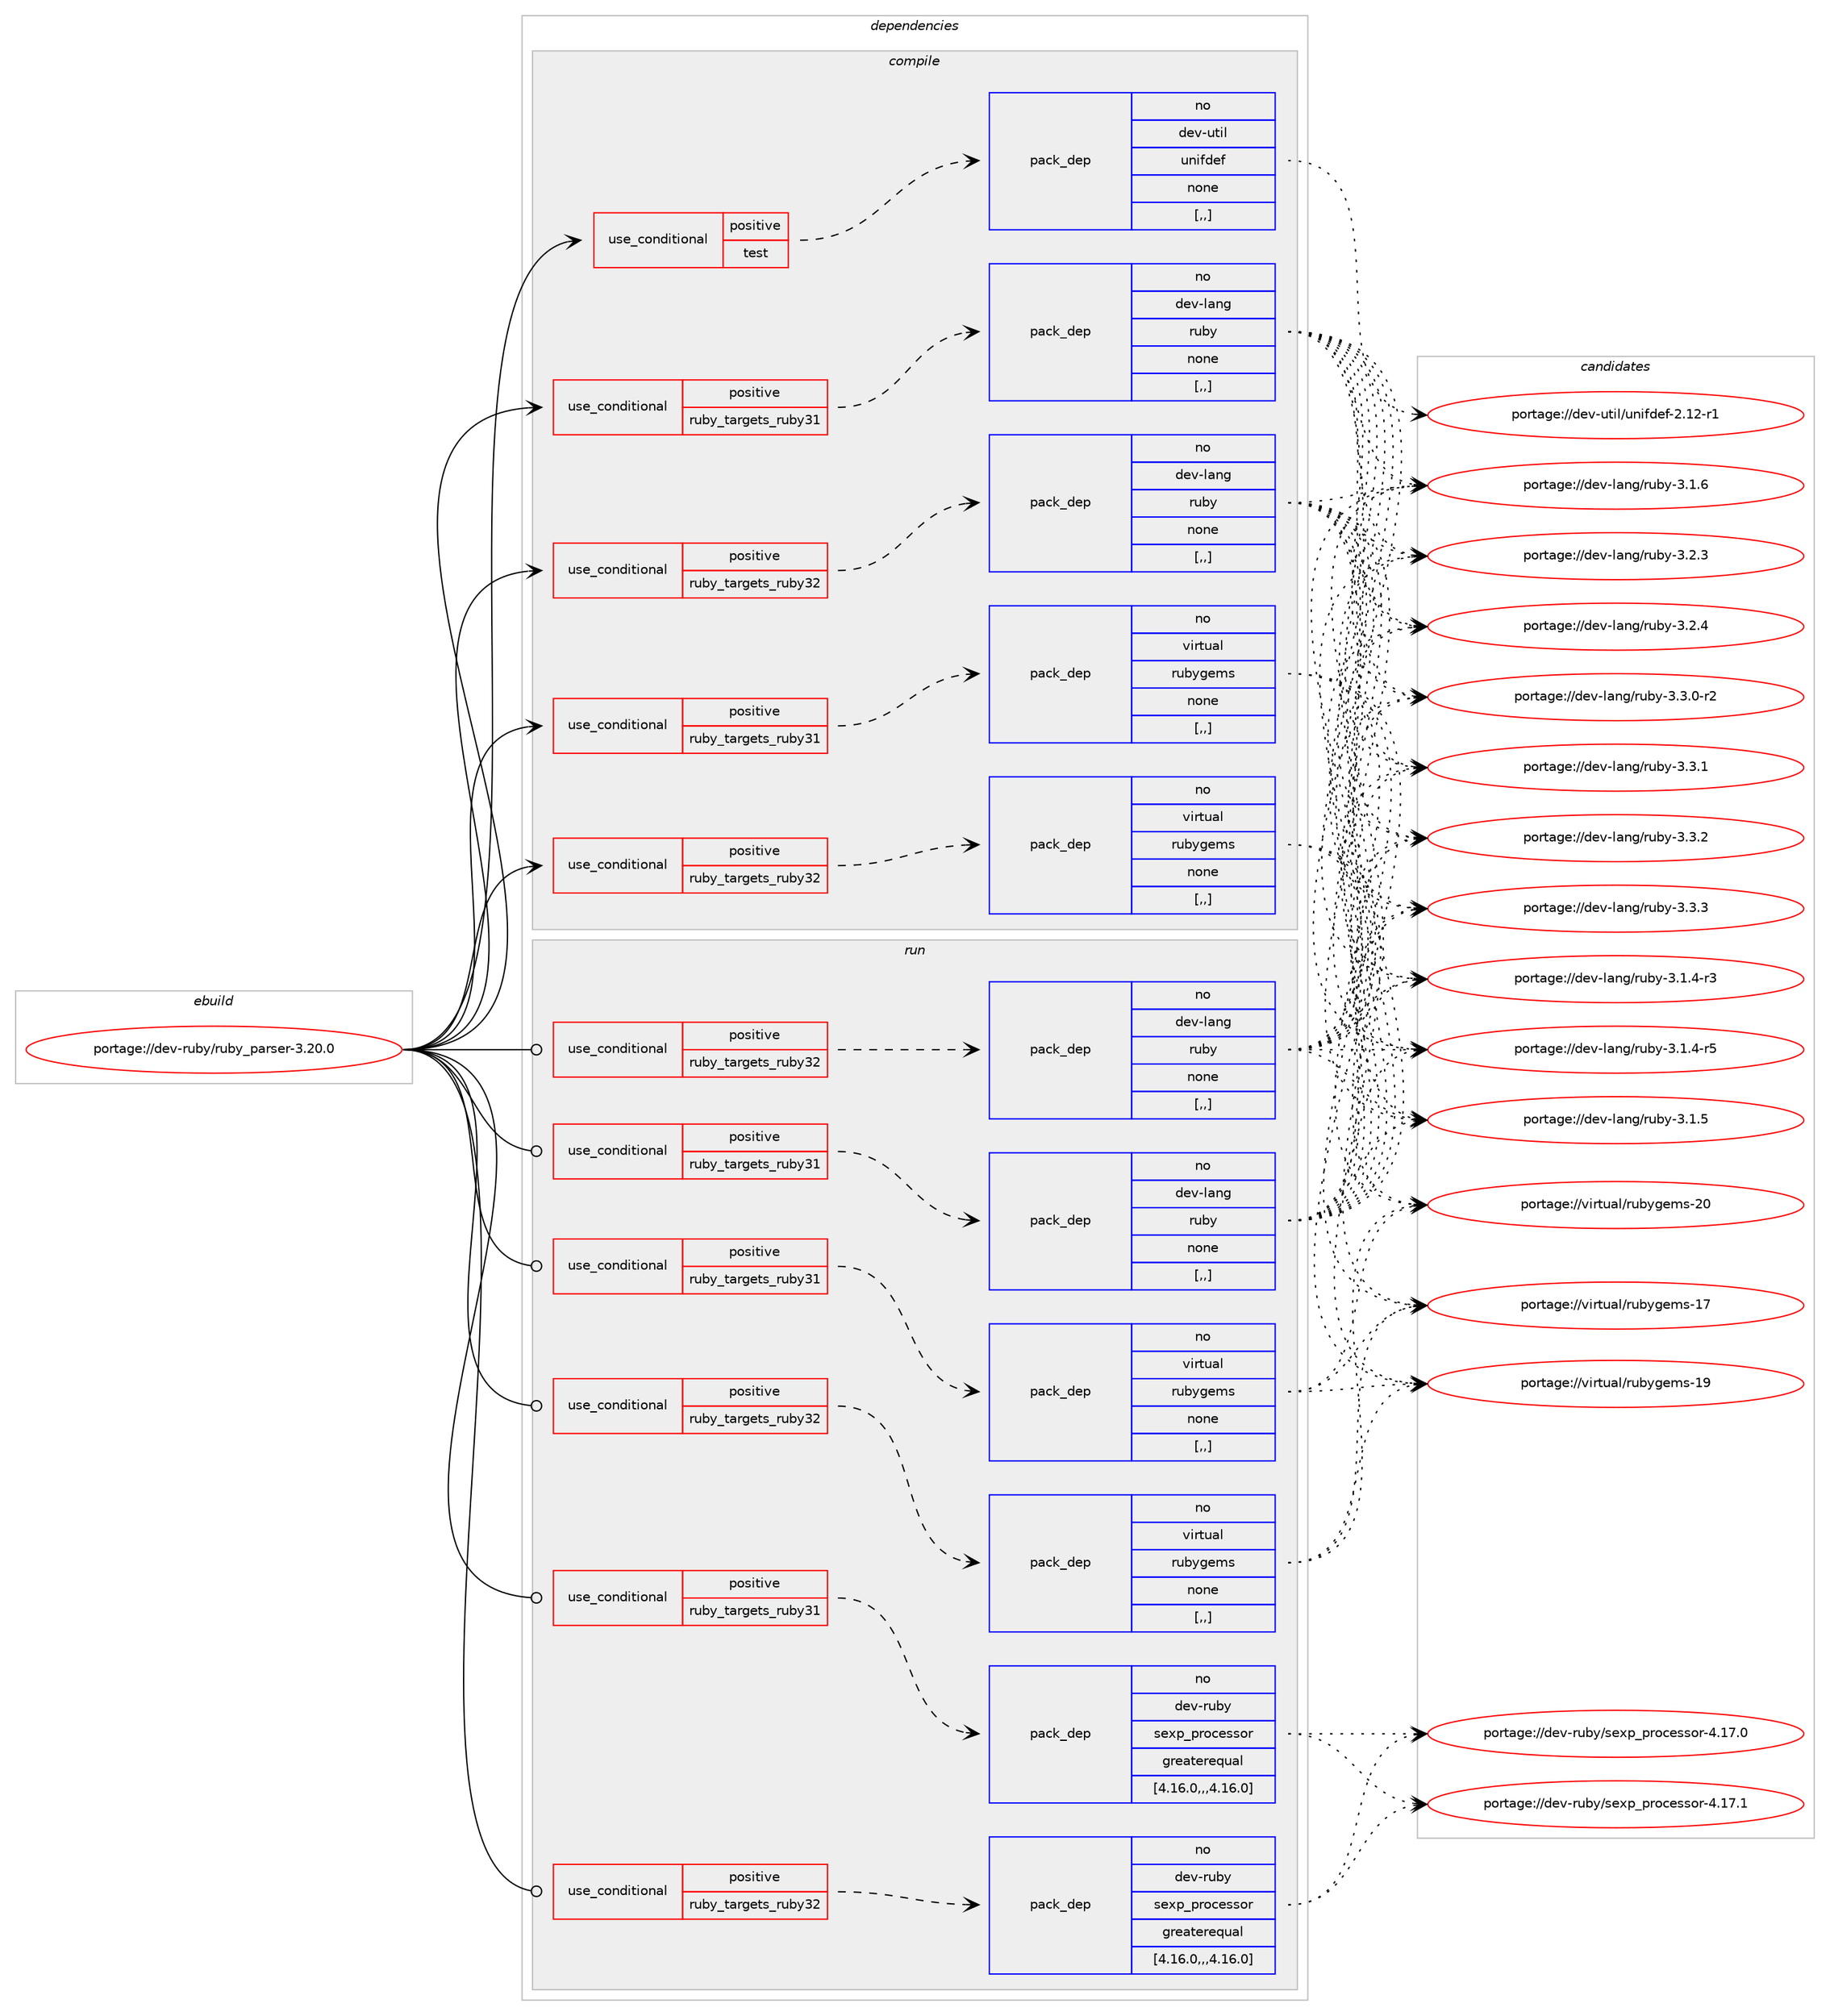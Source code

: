 digraph prolog {

# *************
# Graph options
# *************

newrank=true;
concentrate=true;
compound=true;
graph [rankdir=LR,fontname=Helvetica,fontsize=10,ranksep=1.5];#, ranksep=2.5, nodesep=0.2];
edge  [arrowhead=vee];
node  [fontname=Helvetica,fontsize=10];

# **********
# The ebuild
# **********

subgraph cluster_leftcol {
color=gray;
rank=same;
label=<<i>ebuild</i>>;
id [label="portage://dev-ruby/ruby_parser-3.20.0", color=red, width=4, href="../dev-ruby/ruby_parser-3.20.0.svg"];
}

# ****************
# The dependencies
# ****************

subgraph cluster_midcol {
color=gray;
label=<<i>dependencies</i>>;
subgraph cluster_compile {
fillcolor="#eeeeee";
style=filled;
label=<<i>compile</i>>;
subgraph cond54500 {
dependency197560 [label=<<TABLE BORDER="0" CELLBORDER="1" CELLSPACING="0" CELLPADDING="4"><TR><TD ROWSPAN="3" CELLPADDING="10">use_conditional</TD></TR><TR><TD>positive</TD></TR><TR><TD>ruby_targets_ruby31</TD></TR></TABLE>>, shape=none, color=red];
subgraph pack141693 {
dependency197561 [label=<<TABLE BORDER="0" CELLBORDER="1" CELLSPACING="0" CELLPADDING="4" WIDTH="220"><TR><TD ROWSPAN="6" CELLPADDING="30">pack_dep</TD></TR><TR><TD WIDTH="110">no</TD></TR><TR><TD>dev-lang</TD></TR><TR><TD>ruby</TD></TR><TR><TD>none</TD></TR><TR><TD>[,,]</TD></TR></TABLE>>, shape=none, color=blue];
}
dependency197560:e -> dependency197561:w [weight=20,style="dashed",arrowhead="vee"];
}
id:e -> dependency197560:w [weight=20,style="solid",arrowhead="vee"];
subgraph cond54501 {
dependency197562 [label=<<TABLE BORDER="0" CELLBORDER="1" CELLSPACING="0" CELLPADDING="4"><TR><TD ROWSPAN="3" CELLPADDING="10">use_conditional</TD></TR><TR><TD>positive</TD></TR><TR><TD>ruby_targets_ruby31</TD></TR></TABLE>>, shape=none, color=red];
subgraph pack141694 {
dependency197563 [label=<<TABLE BORDER="0" CELLBORDER="1" CELLSPACING="0" CELLPADDING="4" WIDTH="220"><TR><TD ROWSPAN="6" CELLPADDING="30">pack_dep</TD></TR><TR><TD WIDTH="110">no</TD></TR><TR><TD>virtual</TD></TR><TR><TD>rubygems</TD></TR><TR><TD>none</TD></TR><TR><TD>[,,]</TD></TR></TABLE>>, shape=none, color=blue];
}
dependency197562:e -> dependency197563:w [weight=20,style="dashed",arrowhead="vee"];
}
id:e -> dependency197562:w [weight=20,style="solid",arrowhead="vee"];
subgraph cond54502 {
dependency197564 [label=<<TABLE BORDER="0" CELLBORDER="1" CELLSPACING="0" CELLPADDING="4"><TR><TD ROWSPAN="3" CELLPADDING="10">use_conditional</TD></TR><TR><TD>positive</TD></TR><TR><TD>ruby_targets_ruby32</TD></TR></TABLE>>, shape=none, color=red];
subgraph pack141695 {
dependency197565 [label=<<TABLE BORDER="0" CELLBORDER="1" CELLSPACING="0" CELLPADDING="4" WIDTH="220"><TR><TD ROWSPAN="6" CELLPADDING="30">pack_dep</TD></TR><TR><TD WIDTH="110">no</TD></TR><TR><TD>dev-lang</TD></TR><TR><TD>ruby</TD></TR><TR><TD>none</TD></TR><TR><TD>[,,]</TD></TR></TABLE>>, shape=none, color=blue];
}
dependency197564:e -> dependency197565:w [weight=20,style="dashed",arrowhead="vee"];
}
id:e -> dependency197564:w [weight=20,style="solid",arrowhead="vee"];
subgraph cond54503 {
dependency197566 [label=<<TABLE BORDER="0" CELLBORDER="1" CELLSPACING="0" CELLPADDING="4"><TR><TD ROWSPAN="3" CELLPADDING="10">use_conditional</TD></TR><TR><TD>positive</TD></TR><TR><TD>ruby_targets_ruby32</TD></TR></TABLE>>, shape=none, color=red];
subgraph pack141696 {
dependency197567 [label=<<TABLE BORDER="0" CELLBORDER="1" CELLSPACING="0" CELLPADDING="4" WIDTH="220"><TR><TD ROWSPAN="6" CELLPADDING="30">pack_dep</TD></TR><TR><TD WIDTH="110">no</TD></TR><TR><TD>virtual</TD></TR><TR><TD>rubygems</TD></TR><TR><TD>none</TD></TR><TR><TD>[,,]</TD></TR></TABLE>>, shape=none, color=blue];
}
dependency197566:e -> dependency197567:w [weight=20,style="dashed",arrowhead="vee"];
}
id:e -> dependency197566:w [weight=20,style="solid",arrowhead="vee"];
subgraph cond54504 {
dependency197568 [label=<<TABLE BORDER="0" CELLBORDER="1" CELLSPACING="0" CELLPADDING="4"><TR><TD ROWSPAN="3" CELLPADDING="10">use_conditional</TD></TR><TR><TD>positive</TD></TR><TR><TD>test</TD></TR></TABLE>>, shape=none, color=red];
subgraph pack141697 {
dependency197569 [label=<<TABLE BORDER="0" CELLBORDER="1" CELLSPACING="0" CELLPADDING="4" WIDTH="220"><TR><TD ROWSPAN="6" CELLPADDING="30">pack_dep</TD></TR><TR><TD WIDTH="110">no</TD></TR><TR><TD>dev-util</TD></TR><TR><TD>unifdef</TD></TR><TR><TD>none</TD></TR><TR><TD>[,,]</TD></TR></TABLE>>, shape=none, color=blue];
}
dependency197568:e -> dependency197569:w [weight=20,style="dashed",arrowhead="vee"];
}
id:e -> dependency197568:w [weight=20,style="solid",arrowhead="vee"];
}
subgraph cluster_compileandrun {
fillcolor="#eeeeee";
style=filled;
label=<<i>compile and run</i>>;
}
subgraph cluster_run {
fillcolor="#eeeeee";
style=filled;
label=<<i>run</i>>;
subgraph cond54505 {
dependency197570 [label=<<TABLE BORDER="0" CELLBORDER="1" CELLSPACING="0" CELLPADDING="4"><TR><TD ROWSPAN="3" CELLPADDING="10">use_conditional</TD></TR><TR><TD>positive</TD></TR><TR><TD>ruby_targets_ruby31</TD></TR></TABLE>>, shape=none, color=red];
subgraph pack141698 {
dependency197571 [label=<<TABLE BORDER="0" CELLBORDER="1" CELLSPACING="0" CELLPADDING="4" WIDTH="220"><TR><TD ROWSPAN="6" CELLPADDING="30">pack_dep</TD></TR><TR><TD WIDTH="110">no</TD></TR><TR><TD>dev-lang</TD></TR><TR><TD>ruby</TD></TR><TR><TD>none</TD></TR><TR><TD>[,,]</TD></TR></TABLE>>, shape=none, color=blue];
}
dependency197570:e -> dependency197571:w [weight=20,style="dashed",arrowhead="vee"];
}
id:e -> dependency197570:w [weight=20,style="solid",arrowhead="odot"];
subgraph cond54506 {
dependency197572 [label=<<TABLE BORDER="0" CELLBORDER="1" CELLSPACING="0" CELLPADDING="4"><TR><TD ROWSPAN="3" CELLPADDING="10">use_conditional</TD></TR><TR><TD>positive</TD></TR><TR><TD>ruby_targets_ruby31</TD></TR></TABLE>>, shape=none, color=red];
subgraph pack141699 {
dependency197573 [label=<<TABLE BORDER="0" CELLBORDER="1" CELLSPACING="0" CELLPADDING="4" WIDTH="220"><TR><TD ROWSPAN="6" CELLPADDING="30">pack_dep</TD></TR><TR><TD WIDTH="110">no</TD></TR><TR><TD>dev-ruby</TD></TR><TR><TD>sexp_processor</TD></TR><TR><TD>greaterequal</TD></TR><TR><TD>[4.16.0,,,4.16.0]</TD></TR></TABLE>>, shape=none, color=blue];
}
dependency197572:e -> dependency197573:w [weight=20,style="dashed",arrowhead="vee"];
}
id:e -> dependency197572:w [weight=20,style="solid",arrowhead="odot"];
subgraph cond54507 {
dependency197574 [label=<<TABLE BORDER="0" CELLBORDER="1" CELLSPACING="0" CELLPADDING="4"><TR><TD ROWSPAN="3" CELLPADDING="10">use_conditional</TD></TR><TR><TD>positive</TD></TR><TR><TD>ruby_targets_ruby31</TD></TR></TABLE>>, shape=none, color=red];
subgraph pack141700 {
dependency197575 [label=<<TABLE BORDER="0" CELLBORDER="1" CELLSPACING="0" CELLPADDING="4" WIDTH="220"><TR><TD ROWSPAN="6" CELLPADDING="30">pack_dep</TD></TR><TR><TD WIDTH="110">no</TD></TR><TR><TD>virtual</TD></TR><TR><TD>rubygems</TD></TR><TR><TD>none</TD></TR><TR><TD>[,,]</TD></TR></TABLE>>, shape=none, color=blue];
}
dependency197574:e -> dependency197575:w [weight=20,style="dashed",arrowhead="vee"];
}
id:e -> dependency197574:w [weight=20,style="solid",arrowhead="odot"];
subgraph cond54508 {
dependency197576 [label=<<TABLE BORDER="0" CELLBORDER="1" CELLSPACING="0" CELLPADDING="4"><TR><TD ROWSPAN="3" CELLPADDING="10">use_conditional</TD></TR><TR><TD>positive</TD></TR><TR><TD>ruby_targets_ruby32</TD></TR></TABLE>>, shape=none, color=red];
subgraph pack141701 {
dependency197577 [label=<<TABLE BORDER="0" CELLBORDER="1" CELLSPACING="0" CELLPADDING="4" WIDTH="220"><TR><TD ROWSPAN="6" CELLPADDING="30">pack_dep</TD></TR><TR><TD WIDTH="110">no</TD></TR><TR><TD>dev-lang</TD></TR><TR><TD>ruby</TD></TR><TR><TD>none</TD></TR><TR><TD>[,,]</TD></TR></TABLE>>, shape=none, color=blue];
}
dependency197576:e -> dependency197577:w [weight=20,style="dashed",arrowhead="vee"];
}
id:e -> dependency197576:w [weight=20,style="solid",arrowhead="odot"];
subgraph cond54509 {
dependency197578 [label=<<TABLE BORDER="0" CELLBORDER="1" CELLSPACING="0" CELLPADDING="4"><TR><TD ROWSPAN="3" CELLPADDING="10">use_conditional</TD></TR><TR><TD>positive</TD></TR><TR><TD>ruby_targets_ruby32</TD></TR></TABLE>>, shape=none, color=red];
subgraph pack141702 {
dependency197579 [label=<<TABLE BORDER="0" CELLBORDER="1" CELLSPACING="0" CELLPADDING="4" WIDTH="220"><TR><TD ROWSPAN="6" CELLPADDING="30">pack_dep</TD></TR><TR><TD WIDTH="110">no</TD></TR><TR><TD>dev-ruby</TD></TR><TR><TD>sexp_processor</TD></TR><TR><TD>greaterequal</TD></TR><TR><TD>[4.16.0,,,4.16.0]</TD></TR></TABLE>>, shape=none, color=blue];
}
dependency197578:e -> dependency197579:w [weight=20,style="dashed",arrowhead="vee"];
}
id:e -> dependency197578:w [weight=20,style="solid",arrowhead="odot"];
subgraph cond54510 {
dependency197580 [label=<<TABLE BORDER="0" CELLBORDER="1" CELLSPACING="0" CELLPADDING="4"><TR><TD ROWSPAN="3" CELLPADDING="10">use_conditional</TD></TR><TR><TD>positive</TD></TR><TR><TD>ruby_targets_ruby32</TD></TR></TABLE>>, shape=none, color=red];
subgraph pack141703 {
dependency197581 [label=<<TABLE BORDER="0" CELLBORDER="1" CELLSPACING="0" CELLPADDING="4" WIDTH="220"><TR><TD ROWSPAN="6" CELLPADDING="30">pack_dep</TD></TR><TR><TD WIDTH="110">no</TD></TR><TR><TD>virtual</TD></TR><TR><TD>rubygems</TD></TR><TR><TD>none</TD></TR><TR><TD>[,,]</TD></TR></TABLE>>, shape=none, color=blue];
}
dependency197580:e -> dependency197581:w [weight=20,style="dashed",arrowhead="vee"];
}
id:e -> dependency197580:w [weight=20,style="solid",arrowhead="odot"];
}
}

# **************
# The candidates
# **************

subgraph cluster_choices {
rank=same;
color=gray;
label=<<i>candidates</i>>;

subgraph choice141693 {
color=black;
nodesep=1;
choice100101118451089711010347114117981214551464946524511451 [label="portage://dev-lang/ruby-3.1.4-r3", color=red, width=4,href="../dev-lang/ruby-3.1.4-r3.svg"];
choice100101118451089711010347114117981214551464946524511453 [label="portage://dev-lang/ruby-3.1.4-r5", color=red, width=4,href="../dev-lang/ruby-3.1.4-r5.svg"];
choice10010111845108971101034711411798121455146494653 [label="portage://dev-lang/ruby-3.1.5", color=red, width=4,href="../dev-lang/ruby-3.1.5.svg"];
choice10010111845108971101034711411798121455146494654 [label="portage://dev-lang/ruby-3.1.6", color=red, width=4,href="../dev-lang/ruby-3.1.6.svg"];
choice10010111845108971101034711411798121455146504651 [label="portage://dev-lang/ruby-3.2.3", color=red, width=4,href="../dev-lang/ruby-3.2.3.svg"];
choice10010111845108971101034711411798121455146504652 [label="portage://dev-lang/ruby-3.2.4", color=red, width=4,href="../dev-lang/ruby-3.2.4.svg"];
choice100101118451089711010347114117981214551465146484511450 [label="portage://dev-lang/ruby-3.3.0-r2", color=red, width=4,href="../dev-lang/ruby-3.3.0-r2.svg"];
choice10010111845108971101034711411798121455146514649 [label="portage://dev-lang/ruby-3.3.1", color=red, width=4,href="../dev-lang/ruby-3.3.1.svg"];
choice10010111845108971101034711411798121455146514650 [label="portage://dev-lang/ruby-3.3.2", color=red, width=4,href="../dev-lang/ruby-3.3.2.svg"];
choice10010111845108971101034711411798121455146514651 [label="portage://dev-lang/ruby-3.3.3", color=red, width=4,href="../dev-lang/ruby-3.3.3.svg"];
dependency197561:e -> choice100101118451089711010347114117981214551464946524511451:w [style=dotted,weight="100"];
dependency197561:e -> choice100101118451089711010347114117981214551464946524511453:w [style=dotted,weight="100"];
dependency197561:e -> choice10010111845108971101034711411798121455146494653:w [style=dotted,weight="100"];
dependency197561:e -> choice10010111845108971101034711411798121455146494654:w [style=dotted,weight="100"];
dependency197561:e -> choice10010111845108971101034711411798121455146504651:w [style=dotted,weight="100"];
dependency197561:e -> choice10010111845108971101034711411798121455146504652:w [style=dotted,weight="100"];
dependency197561:e -> choice100101118451089711010347114117981214551465146484511450:w [style=dotted,weight="100"];
dependency197561:e -> choice10010111845108971101034711411798121455146514649:w [style=dotted,weight="100"];
dependency197561:e -> choice10010111845108971101034711411798121455146514650:w [style=dotted,weight="100"];
dependency197561:e -> choice10010111845108971101034711411798121455146514651:w [style=dotted,weight="100"];
}
subgraph choice141694 {
color=black;
nodesep=1;
choice118105114116117971084711411798121103101109115454955 [label="portage://virtual/rubygems-17", color=red, width=4,href="../virtual/rubygems-17.svg"];
choice118105114116117971084711411798121103101109115454957 [label="portage://virtual/rubygems-19", color=red, width=4,href="../virtual/rubygems-19.svg"];
choice118105114116117971084711411798121103101109115455048 [label="portage://virtual/rubygems-20", color=red, width=4,href="../virtual/rubygems-20.svg"];
dependency197563:e -> choice118105114116117971084711411798121103101109115454955:w [style=dotted,weight="100"];
dependency197563:e -> choice118105114116117971084711411798121103101109115454957:w [style=dotted,weight="100"];
dependency197563:e -> choice118105114116117971084711411798121103101109115455048:w [style=dotted,weight="100"];
}
subgraph choice141695 {
color=black;
nodesep=1;
choice100101118451089711010347114117981214551464946524511451 [label="portage://dev-lang/ruby-3.1.4-r3", color=red, width=4,href="../dev-lang/ruby-3.1.4-r3.svg"];
choice100101118451089711010347114117981214551464946524511453 [label="portage://dev-lang/ruby-3.1.4-r5", color=red, width=4,href="../dev-lang/ruby-3.1.4-r5.svg"];
choice10010111845108971101034711411798121455146494653 [label="portage://dev-lang/ruby-3.1.5", color=red, width=4,href="../dev-lang/ruby-3.1.5.svg"];
choice10010111845108971101034711411798121455146494654 [label="portage://dev-lang/ruby-3.1.6", color=red, width=4,href="../dev-lang/ruby-3.1.6.svg"];
choice10010111845108971101034711411798121455146504651 [label="portage://dev-lang/ruby-3.2.3", color=red, width=4,href="../dev-lang/ruby-3.2.3.svg"];
choice10010111845108971101034711411798121455146504652 [label="portage://dev-lang/ruby-3.2.4", color=red, width=4,href="../dev-lang/ruby-3.2.4.svg"];
choice100101118451089711010347114117981214551465146484511450 [label="portage://dev-lang/ruby-3.3.0-r2", color=red, width=4,href="../dev-lang/ruby-3.3.0-r2.svg"];
choice10010111845108971101034711411798121455146514649 [label="portage://dev-lang/ruby-3.3.1", color=red, width=4,href="../dev-lang/ruby-3.3.1.svg"];
choice10010111845108971101034711411798121455146514650 [label="portage://dev-lang/ruby-3.3.2", color=red, width=4,href="../dev-lang/ruby-3.3.2.svg"];
choice10010111845108971101034711411798121455146514651 [label="portage://dev-lang/ruby-3.3.3", color=red, width=4,href="../dev-lang/ruby-3.3.3.svg"];
dependency197565:e -> choice100101118451089711010347114117981214551464946524511451:w [style=dotted,weight="100"];
dependency197565:e -> choice100101118451089711010347114117981214551464946524511453:w [style=dotted,weight="100"];
dependency197565:e -> choice10010111845108971101034711411798121455146494653:w [style=dotted,weight="100"];
dependency197565:e -> choice10010111845108971101034711411798121455146494654:w [style=dotted,weight="100"];
dependency197565:e -> choice10010111845108971101034711411798121455146504651:w [style=dotted,weight="100"];
dependency197565:e -> choice10010111845108971101034711411798121455146504652:w [style=dotted,weight="100"];
dependency197565:e -> choice100101118451089711010347114117981214551465146484511450:w [style=dotted,weight="100"];
dependency197565:e -> choice10010111845108971101034711411798121455146514649:w [style=dotted,weight="100"];
dependency197565:e -> choice10010111845108971101034711411798121455146514650:w [style=dotted,weight="100"];
dependency197565:e -> choice10010111845108971101034711411798121455146514651:w [style=dotted,weight="100"];
}
subgraph choice141696 {
color=black;
nodesep=1;
choice118105114116117971084711411798121103101109115454955 [label="portage://virtual/rubygems-17", color=red, width=4,href="../virtual/rubygems-17.svg"];
choice118105114116117971084711411798121103101109115454957 [label="portage://virtual/rubygems-19", color=red, width=4,href="../virtual/rubygems-19.svg"];
choice118105114116117971084711411798121103101109115455048 [label="portage://virtual/rubygems-20", color=red, width=4,href="../virtual/rubygems-20.svg"];
dependency197567:e -> choice118105114116117971084711411798121103101109115454955:w [style=dotted,weight="100"];
dependency197567:e -> choice118105114116117971084711411798121103101109115454957:w [style=dotted,weight="100"];
dependency197567:e -> choice118105114116117971084711411798121103101109115455048:w [style=dotted,weight="100"];
}
subgraph choice141697 {
color=black;
nodesep=1;
choice100101118451171161051084711711010510210010110245504649504511449 [label="portage://dev-util/unifdef-2.12-r1", color=red, width=4,href="../dev-util/unifdef-2.12-r1.svg"];
dependency197569:e -> choice100101118451171161051084711711010510210010110245504649504511449:w [style=dotted,weight="100"];
}
subgraph choice141698 {
color=black;
nodesep=1;
choice100101118451089711010347114117981214551464946524511451 [label="portage://dev-lang/ruby-3.1.4-r3", color=red, width=4,href="../dev-lang/ruby-3.1.4-r3.svg"];
choice100101118451089711010347114117981214551464946524511453 [label="portage://dev-lang/ruby-3.1.4-r5", color=red, width=4,href="../dev-lang/ruby-3.1.4-r5.svg"];
choice10010111845108971101034711411798121455146494653 [label="portage://dev-lang/ruby-3.1.5", color=red, width=4,href="../dev-lang/ruby-3.1.5.svg"];
choice10010111845108971101034711411798121455146494654 [label="portage://dev-lang/ruby-3.1.6", color=red, width=4,href="../dev-lang/ruby-3.1.6.svg"];
choice10010111845108971101034711411798121455146504651 [label="portage://dev-lang/ruby-3.2.3", color=red, width=4,href="../dev-lang/ruby-3.2.3.svg"];
choice10010111845108971101034711411798121455146504652 [label="portage://dev-lang/ruby-3.2.4", color=red, width=4,href="../dev-lang/ruby-3.2.4.svg"];
choice100101118451089711010347114117981214551465146484511450 [label="portage://dev-lang/ruby-3.3.0-r2", color=red, width=4,href="../dev-lang/ruby-3.3.0-r2.svg"];
choice10010111845108971101034711411798121455146514649 [label="portage://dev-lang/ruby-3.3.1", color=red, width=4,href="../dev-lang/ruby-3.3.1.svg"];
choice10010111845108971101034711411798121455146514650 [label="portage://dev-lang/ruby-3.3.2", color=red, width=4,href="../dev-lang/ruby-3.3.2.svg"];
choice10010111845108971101034711411798121455146514651 [label="portage://dev-lang/ruby-3.3.3", color=red, width=4,href="../dev-lang/ruby-3.3.3.svg"];
dependency197571:e -> choice100101118451089711010347114117981214551464946524511451:w [style=dotted,weight="100"];
dependency197571:e -> choice100101118451089711010347114117981214551464946524511453:w [style=dotted,weight="100"];
dependency197571:e -> choice10010111845108971101034711411798121455146494653:w [style=dotted,weight="100"];
dependency197571:e -> choice10010111845108971101034711411798121455146494654:w [style=dotted,weight="100"];
dependency197571:e -> choice10010111845108971101034711411798121455146504651:w [style=dotted,weight="100"];
dependency197571:e -> choice10010111845108971101034711411798121455146504652:w [style=dotted,weight="100"];
dependency197571:e -> choice100101118451089711010347114117981214551465146484511450:w [style=dotted,weight="100"];
dependency197571:e -> choice10010111845108971101034711411798121455146514649:w [style=dotted,weight="100"];
dependency197571:e -> choice10010111845108971101034711411798121455146514650:w [style=dotted,weight="100"];
dependency197571:e -> choice10010111845108971101034711411798121455146514651:w [style=dotted,weight="100"];
}
subgraph choice141699 {
color=black;
nodesep=1;
choice100101118451141179812147115101120112951121141119910111511511111445524649554648 [label="portage://dev-ruby/sexp_processor-4.17.0", color=red, width=4,href="../dev-ruby/sexp_processor-4.17.0.svg"];
choice100101118451141179812147115101120112951121141119910111511511111445524649554649 [label="portage://dev-ruby/sexp_processor-4.17.1", color=red, width=4,href="../dev-ruby/sexp_processor-4.17.1.svg"];
dependency197573:e -> choice100101118451141179812147115101120112951121141119910111511511111445524649554648:w [style=dotted,weight="100"];
dependency197573:e -> choice100101118451141179812147115101120112951121141119910111511511111445524649554649:w [style=dotted,weight="100"];
}
subgraph choice141700 {
color=black;
nodesep=1;
choice118105114116117971084711411798121103101109115454955 [label="portage://virtual/rubygems-17", color=red, width=4,href="../virtual/rubygems-17.svg"];
choice118105114116117971084711411798121103101109115454957 [label="portage://virtual/rubygems-19", color=red, width=4,href="../virtual/rubygems-19.svg"];
choice118105114116117971084711411798121103101109115455048 [label="portage://virtual/rubygems-20", color=red, width=4,href="../virtual/rubygems-20.svg"];
dependency197575:e -> choice118105114116117971084711411798121103101109115454955:w [style=dotted,weight="100"];
dependency197575:e -> choice118105114116117971084711411798121103101109115454957:w [style=dotted,weight="100"];
dependency197575:e -> choice118105114116117971084711411798121103101109115455048:w [style=dotted,weight="100"];
}
subgraph choice141701 {
color=black;
nodesep=1;
choice100101118451089711010347114117981214551464946524511451 [label="portage://dev-lang/ruby-3.1.4-r3", color=red, width=4,href="../dev-lang/ruby-3.1.4-r3.svg"];
choice100101118451089711010347114117981214551464946524511453 [label="portage://dev-lang/ruby-3.1.4-r5", color=red, width=4,href="../dev-lang/ruby-3.1.4-r5.svg"];
choice10010111845108971101034711411798121455146494653 [label="portage://dev-lang/ruby-3.1.5", color=red, width=4,href="../dev-lang/ruby-3.1.5.svg"];
choice10010111845108971101034711411798121455146494654 [label="portage://dev-lang/ruby-3.1.6", color=red, width=4,href="../dev-lang/ruby-3.1.6.svg"];
choice10010111845108971101034711411798121455146504651 [label="portage://dev-lang/ruby-3.2.3", color=red, width=4,href="../dev-lang/ruby-3.2.3.svg"];
choice10010111845108971101034711411798121455146504652 [label="portage://dev-lang/ruby-3.2.4", color=red, width=4,href="../dev-lang/ruby-3.2.4.svg"];
choice100101118451089711010347114117981214551465146484511450 [label="portage://dev-lang/ruby-3.3.0-r2", color=red, width=4,href="../dev-lang/ruby-3.3.0-r2.svg"];
choice10010111845108971101034711411798121455146514649 [label="portage://dev-lang/ruby-3.3.1", color=red, width=4,href="../dev-lang/ruby-3.3.1.svg"];
choice10010111845108971101034711411798121455146514650 [label="portage://dev-lang/ruby-3.3.2", color=red, width=4,href="../dev-lang/ruby-3.3.2.svg"];
choice10010111845108971101034711411798121455146514651 [label="portage://dev-lang/ruby-3.3.3", color=red, width=4,href="../dev-lang/ruby-3.3.3.svg"];
dependency197577:e -> choice100101118451089711010347114117981214551464946524511451:w [style=dotted,weight="100"];
dependency197577:e -> choice100101118451089711010347114117981214551464946524511453:w [style=dotted,weight="100"];
dependency197577:e -> choice10010111845108971101034711411798121455146494653:w [style=dotted,weight="100"];
dependency197577:e -> choice10010111845108971101034711411798121455146494654:w [style=dotted,weight="100"];
dependency197577:e -> choice10010111845108971101034711411798121455146504651:w [style=dotted,weight="100"];
dependency197577:e -> choice10010111845108971101034711411798121455146504652:w [style=dotted,weight="100"];
dependency197577:e -> choice100101118451089711010347114117981214551465146484511450:w [style=dotted,weight="100"];
dependency197577:e -> choice10010111845108971101034711411798121455146514649:w [style=dotted,weight="100"];
dependency197577:e -> choice10010111845108971101034711411798121455146514650:w [style=dotted,weight="100"];
dependency197577:e -> choice10010111845108971101034711411798121455146514651:w [style=dotted,weight="100"];
}
subgraph choice141702 {
color=black;
nodesep=1;
choice100101118451141179812147115101120112951121141119910111511511111445524649554648 [label="portage://dev-ruby/sexp_processor-4.17.0", color=red, width=4,href="../dev-ruby/sexp_processor-4.17.0.svg"];
choice100101118451141179812147115101120112951121141119910111511511111445524649554649 [label="portage://dev-ruby/sexp_processor-4.17.1", color=red, width=4,href="../dev-ruby/sexp_processor-4.17.1.svg"];
dependency197579:e -> choice100101118451141179812147115101120112951121141119910111511511111445524649554648:w [style=dotted,weight="100"];
dependency197579:e -> choice100101118451141179812147115101120112951121141119910111511511111445524649554649:w [style=dotted,weight="100"];
}
subgraph choice141703 {
color=black;
nodesep=1;
choice118105114116117971084711411798121103101109115454955 [label="portage://virtual/rubygems-17", color=red, width=4,href="../virtual/rubygems-17.svg"];
choice118105114116117971084711411798121103101109115454957 [label="portage://virtual/rubygems-19", color=red, width=4,href="../virtual/rubygems-19.svg"];
choice118105114116117971084711411798121103101109115455048 [label="portage://virtual/rubygems-20", color=red, width=4,href="../virtual/rubygems-20.svg"];
dependency197581:e -> choice118105114116117971084711411798121103101109115454955:w [style=dotted,weight="100"];
dependency197581:e -> choice118105114116117971084711411798121103101109115454957:w [style=dotted,weight="100"];
dependency197581:e -> choice118105114116117971084711411798121103101109115455048:w [style=dotted,weight="100"];
}
}

}
